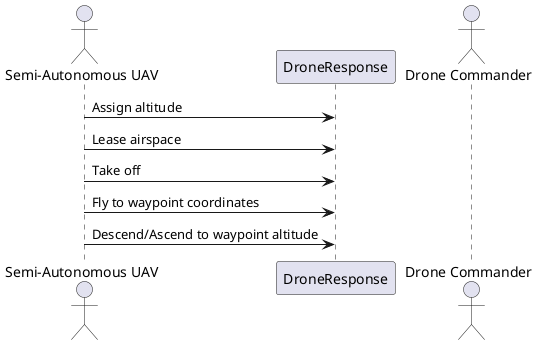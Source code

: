 @startuml Synchronized_Takeoff

actor "Semi-Autonomous UAV" as UAV
participant "DroneResponse" as DR
actor "Drone Commander" as Commander

UAV -> DR: Assign altitude
UAV -> DR: Lease airspace
UAV -> DR: Take off
UAV -> DR: Fly to waypoint coordinates
UAV -> DR: Descend/Ascend to waypoint altitude

@enduml
